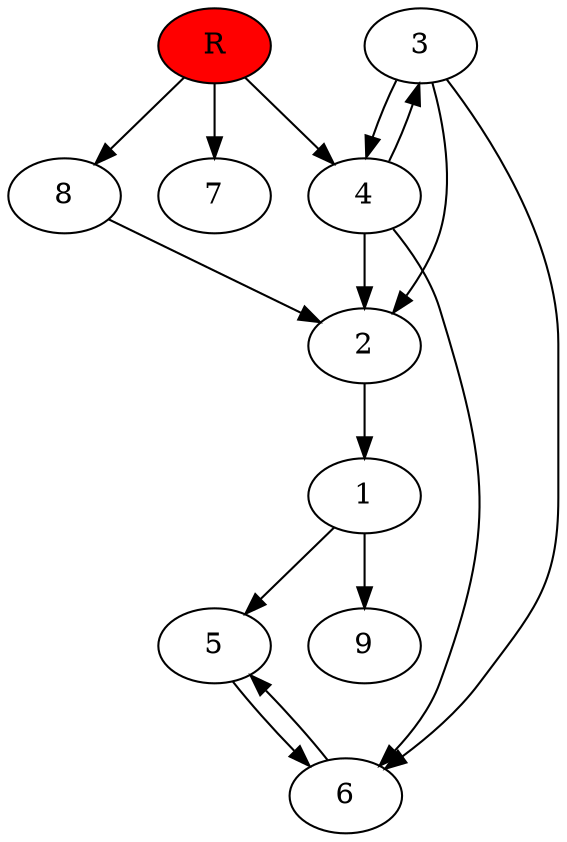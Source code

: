 digraph prb38237 {
	1
	2
	3
	4
	5
	6
	7
	8
	R [fillcolor="#ff0000" style=filled]
	1 -> 5
	1 -> 9
	2 -> 1
	3 -> 2
	3 -> 4
	3 -> 6
	4 -> 2
	4 -> 3
	4 -> 6
	5 -> 6
	6 -> 5
	8 -> 2
	R -> 4
	R -> 7
	R -> 8
}
